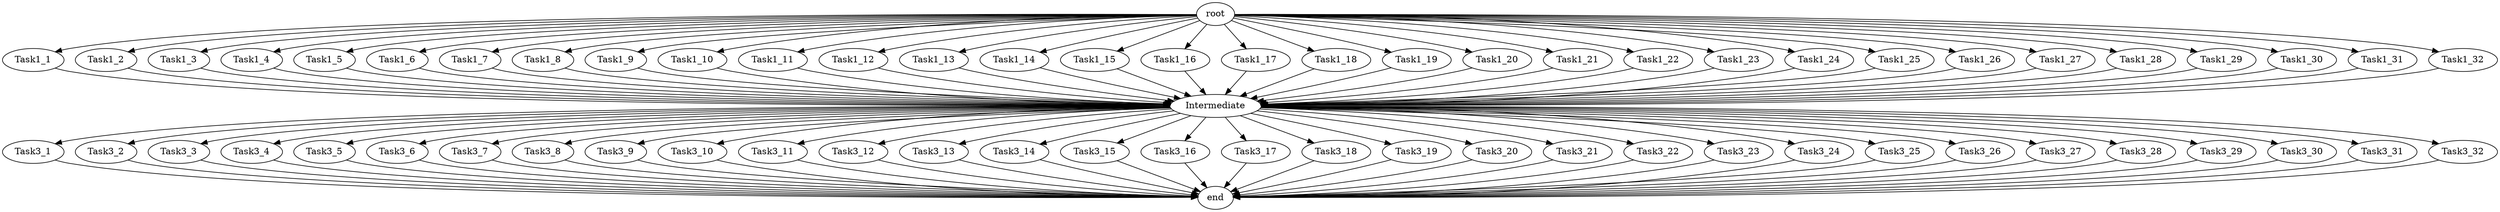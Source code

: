 digraph DataRedistribution {
    root    [size=1000000000];
    end     [size=1000000000];
    Intermediate [size=1000000000];

    // Level 1: 32 Tasks
    Task1_1 [size=1000000000];
    Task1_2 [size=1000000000];
    Task1_3 [size=1000000000];
    Task1_4 [size=1000000000];
    Task1_5 [size=1000000000];
    Task1_6 [size=1000000000];
    Task1_7 [size=1000000000];
    Task1_8 [size=1000000000];
    Task1_9 [size=1000000000];
    Task1_10 [size=1000000000];
    Task1_11 [size=1000000000];
    Task1_12 [size=1000000000];
    Task1_13 [size=1000000000];
    Task1_14 [size=1000000000];
    Task1_15 [size=1000000000];
    Task1_16 [size=1000000000];
    Task1_17 [size=1000000000];
    Task1_18 [size=1000000000];
    Task1_19 [size=1000000000];
    Task1_20 [size=1000000000];
    Task1_21 [size=1000000000];
    Task1_22 [size=1000000000];
    Task1_23 [size=1000000000];
    Task1_24 [size=1000000000];
    Task1_25 [size=1000000000];
    Task1_26 [size=1000000000];
    Task1_27 [size=1000000000];
    Task1_28 [size=1000000000];
    Task1_29 [size=1000000000];
    Task1_30 [size=1000000000];
    Task1_31 [size=1000000000];
    Task1_32 [size=1000000000];

    // Level 3: 32 Tasks
    Task3_1 [size=1000000000];
    Task3_2 [size=1000000000];
    Task3_3 [size=1000000000];
    Task3_4 [size=1000000000];
    Task3_5 [size=1000000000];
    Task3_6 [size=1000000000];
    Task3_7 [size=1000000000];
    Task3_8 [size=1000000000];
    Task3_9 [size=1000000000];
    Task3_10 [size=1000000000];
    Task3_11 [size=1000000000];
    Task3_12 [size=1000000000];
    Task3_13 [size=1000000000];
    Task3_14 [size=1000000000];
    Task3_15 [size=1000000000];
    Task3_16 [size=1000000000];
    Task3_17 [size=1000000000];
    Task3_18 [size=1000000000];
    Task3_19 [size=1000000000];
    Task3_20 [size=1000000000];
    Task3_21 [size=1000000000];
    Task3_22 [size=1000000000];
    Task3_23 [size=1000000000];
    Task3_24 [size=1000000000];
    Task3_25 [size=1000000000];
    Task3_26 [size=1000000000];
    Task3_27 [size=1000000000];
    Task3_28 [size=1000000000];
    Task3_29 [size=1000000000];
    Task3_30 [size=1000000000];
    Task3_31 [size=1000000000];
    Task3_32 [size=1000000000];

    // Connections from root to level 1 tasks
    root -> Task1_1  [size=3000000000];
    root -> Task1_2  [size=3000000000];
    root -> Task1_3  [size=3000000000];
    root -> Task1_4  [size=3000000000];
    root -> Task1_5  [size=3000000000];
    root -> Task1_6  [size=3000000000];
    root -> Task1_7  [size=3000000000];
    root -> Task1_8  [size=3000000000];
    root -> Task1_9  [size=3000000000];
    root -> Task1_10 [size=3000000000];
    root -> Task1_11 [size=3000000000];
    root -> Task1_12 [size=3000000000];
    root -> Task1_13 [size=3000000000];
    root -> Task1_14 [size=3000000000];
    root -> Task1_15 [size=3000000000];
    root -> Task1_16 [size=3000000000];
    root -> Task1_17 [size=3000000000];
    root -> Task1_18 [size=3000000000];
    root -> Task1_19 [size=3000000000];
    root -> Task1_20 [size=3000000000];
    root -> Task1_21 [size=3000000000];
    root -> Task1_22 [size=3000000000];
    root -> Task1_23 [size=3000000000];
    root -> Task1_24 [size=3000000000];
    root -> Task1_25 [size=3000000000];
    root -> Task1_26 [size=3000000000];
    root -> Task1_27 [size=3000000000];
    root -> Task1_28 [size=3000000000];
    root -> Task1_29 [size=3000000000];
    root -> Task1_30 [size=3000000000];
    root -> Task1_31 [size=3000000000];
    root -> Task1_32 [size=3000000000];

    // Connections from level 1 tasks to Intermediate
    Task1_1  -> Intermediate [size=3000000000];
    Task1_2  -> Intermediate [size=3000000000];
    Task1_3  -> Intermediate [size=3000000000];
    Task1_4  -> Intermediate [size=3000000000];
    Task1_5  -> Intermediate [size=3000000000];
    Task1_6  -> Intermediate [size=3000000000];
    Task1_7  -> Intermediate [size=3000000000];
    Task1_8  -> Intermediate [size=3000000000];
    Task1_9  -> Intermediate [size=3000000000];
    Task1_10 -> Intermediate [size=3000000000];
    Task1_11 -> Intermediate [size=3000000000];
    Task1_12 -> Intermediate [size=3000000000];
    Task1_13 -> Intermediate [size=3000000000];
    Task1_14 -> Intermediate [size=3000000000];
    Task1_15 -> Intermediate [size=3000000000];
    Task1_16 -> Intermediate [size=3000000000];
    Task1_17 -> Intermediate [size=3000000000];
    Task1_18 -> Intermediate [size=3000000000];
    Task1_19 -> Intermediate [size=3000000000];
    Task1_20 -> Intermediate [size=3000000000];
    Task1_21 -> Intermediate [size=3000000000];
    Task1_22 -> Intermediate [size=3000000000];
    Task1_23 -> Intermediate [size=3000000000];
    Task1_24 -> Intermediate [size=3000000000];
    Task1_25 -> Intermediate [size=3000000000];
    Task1_26 -> Intermediate [size=3000000000];
    Task1_27 -> Intermediate [size=3000000000];
    Task1_28 -> Intermediate [size=3000000000];
    Task1_29 -> Intermediate [size=3000000000];
    Task1_30 -> Intermediate [size=3000000000];
    Task1_31 -> Intermediate [size=3000000000];
    Task1_32 -> Intermediate [size=3000000000];

    // Connections from Intermediate to level 3 tasks.
    Intermediate -> Task3_1  [size=3000000000];
    Intermediate -> Task3_2  [size=3000000000];
    Intermediate -> Task3_3  [size=3000000000];
    Intermediate -> Task3_4  [size=3000000000];
    Intermediate -> Task3_5  [size=3000000000];
    Intermediate -> Task3_6  [size=3000000000];
    Intermediate -> Task3_7  [size=3000000000];
    Intermediate -> Task3_8  [size=3000000000];
    Intermediate -> Task3_9  [size=3000000000];
    Intermediate -> Task3_10 [size=3000000000];
    Intermediate -> Task3_11 [size=3000000000];
    Intermediate -> Task3_12 [size=3000000000];
    Intermediate -> Task3_13 [size=3000000000];
    Intermediate -> Task3_14 [size=3000000000];
    Intermediate -> Task3_15 [size=3000000000];
    Intermediate -> Task3_16 [size=3000000000];
    Intermediate -> Task3_17 [size=3000000000];
    Intermediate -> Task3_18 [size=3000000000];
    Intermediate -> Task3_19 [size=3000000000];
    Intermediate -> Task3_20 [size=3000000000];
    Intermediate -> Task3_21 [size=3000000000];
    Intermediate -> Task3_22 [size=3000000000];
    Intermediate -> Task3_23 [size=3000000000];
    Intermediate -> Task3_24 [size=3000000000];
    Intermediate -> Task3_25 [size=3000000000];
    Intermediate -> Task3_26 [size=3000000000];
    Intermediate -> Task3_27 [size=3000000000];
    Intermediate -> Task3_28 [size=3000000000];
    Intermediate -> Task3_29 [size=3000000000];
    Intermediate -> Task3_30 [size=3000000000];
    Intermediate -> Task3_31 [size=3000000000];
    Intermediate -> Task3_32 [size=3000000000];

    // Connections from level 3 tasks to end
    Task3_1  -> end [size=3000000000];
    Task3_2  -> end [size=3000000000];
    Task3_3  -> end [size=3000000000];
    Task3_4  -> end [size=3000000000];
    Task3_5  -> end [size=3000000000];
    Task3_6  -> end [size=3000000000];
    Task3_7  -> end [size=3000000000];
    Task3_8  -> end [size=3000000000];
    Task3_9  -> end [size=3000000000];
    Task3_10 -> end [size=3000000000];
    Task3_11 -> end [size=3000000000];
    Task3_12 -> end [size=3000000000];
    Task3_13 -> end [size=3000000000];
    Task3_14 -> end [size=3000000000];
    Task3_15 -> end [size=3000000000];
    Task3_16 -> end [size=3000000000];
    Task3_17 -> end [size=3000000000];
    Task3_18 -> end [size=3000000000];
    Task3_19 -> end [size=3000000000];
    Task3_20 -> end [size=3000000000];
    Task3_21 -> end [size=3000000000];
    Task3_22 -> end [size=3000000000];
    Task3_23 -> end [size=3000000000];
    Task3_24 -> end [size=3000000000];
    Task3_25 -> end [size=3000000000];
    Task3_26 -> end [size=3000000000];
    Task3_27 -> end [size=3000000000];
    Task3_28 -> end [size=3000000000];
    Task3_29 -> end [size=3000000000];
    Task3_30 -> end [size=3000000000];
    Task3_31 -> end [size=3000000000];
    Task3_32 -> end [size=3000000000];
}
